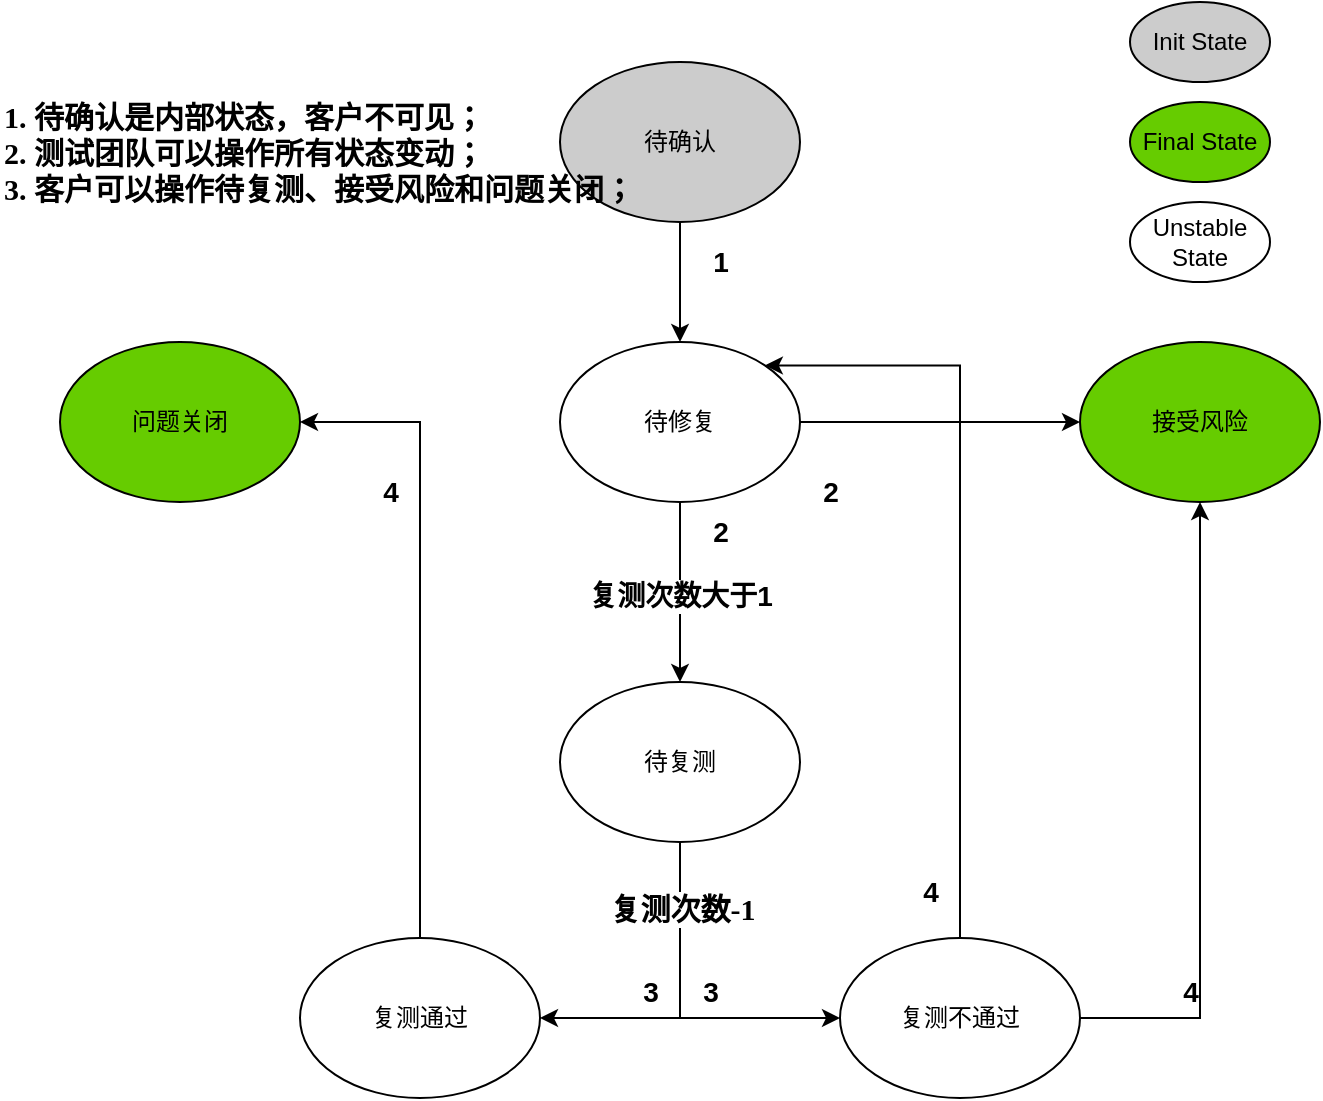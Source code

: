 <mxfile version="20.5.1" type="github">
  <diagram id="ysa-5UAIZGv6yvmk_Zik" name="Page-1">
    <mxGraphModel dx="1422" dy="706" grid="1" gridSize="10" guides="1" tooltips="1" connect="1" arrows="1" fold="1" page="1" pageScale="1" pageWidth="1169" pageHeight="827" background="#FFFFFF" math="0" shadow="0">
      <root>
        <mxCell id="0" />
        <mxCell id="1" parent="0" />
        <mxCell id="R5EZcz4ksub6QIZqY8Q5-1" value="待确认" style="ellipse;whiteSpace=wrap;html=1;fillColor=#CCCCCC;" parent="1" vertex="1">
          <mxGeometry x="500" y="180" width="120" height="80" as="geometry" />
        </mxCell>
        <mxCell id="R5EZcz4ksub6QIZqY8Q5-2" value="待修复" style="ellipse;whiteSpace=wrap;html=1;" parent="1" vertex="1">
          <mxGeometry x="500" y="320" width="120" height="80" as="geometry" />
        </mxCell>
        <mxCell id="R5EZcz4ksub6QIZqY8Q5-3" value="待复测" style="ellipse;whiteSpace=wrap;html=1;" parent="1" vertex="1">
          <mxGeometry x="500" y="490" width="120" height="80" as="geometry" />
        </mxCell>
        <mxCell id="R5EZcz4ksub6QIZqY8Q5-4" value="复测通过" style="ellipse;whiteSpace=wrap;html=1;" parent="1" vertex="1">
          <mxGeometry x="370" y="618" width="120" height="80" as="geometry" />
        </mxCell>
        <mxCell id="R5EZcz4ksub6QIZqY8Q5-5" value="复测不通过" style="ellipse;whiteSpace=wrap;html=1;" parent="1" vertex="1">
          <mxGeometry x="640" y="618" width="120" height="80" as="geometry" />
        </mxCell>
        <mxCell id="R5EZcz4ksub6QIZqY8Q5-6" value="接受风险" style="ellipse;whiteSpace=wrap;html=1;fillColor=#66CC00;" parent="1" vertex="1">
          <mxGeometry x="760" y="320" width="120" height="80" as="geometry" />
        </mxCell>
        <mxCell id="R5EZcz4ksub6QIZqY8Q5-7" value="问题关闭" style="ellipse;whiteSpace=wrap;html=1;fillColor=#66CC00;" parent="1" vertex="1">
          <mxGeometry x="250" y="320" width="120" height="80" as="geometry" />
        </mxCell>
        <mxCell id="R5EZcz4ksub6QIZqY8Q5-8" value="" style="endArrow=classic;html=1;rounded=0;exitX=0.5;exitY=1;exitDx=0;exitDy=0;entryX=0.5;entryY=0;entryDx=0;entryDy=0;" parent="1" source="R5EZcz4ksub6QIZqY8Q5-1" target="R5EZcz4ksub6QIZqY8Q5-2" edge="1">
          <mxGeometry width="50" height="50" relative="1" as="geometry">
            <mxPoint x="560" y="420" as="sourcePoint" />
            <mxPoint x="610" y="370" as="targetPoint" />
          </mxGeometry>
        </mxCell>
        <mxCell id="R5EZcz4ksub6QIZqY8Q5-9" value="" style="endArrow=classic;html=1;rounded=0;exitX=0.5;exitY=1;exitDx=0;exitDy=0;entryX=0.5;entryY=0;entryDx=0;entryDy=0;" parent="1" source="R5EZcz4ksub6QIZqY8Q5-2" target="R5EZcz4ksub6QIZqY8Q5-3" edge="1">
          <mxGeometry width="50" height="50" relative="1" as="geometry">
            <mxPoint x="560" y="420" as="sourcePoint" />
            <mxPoint x="610" y="370" as="targetPoint" />
          </mxGeometry>
        </mxCell>
        <mxCell id="R5EZcz4ksub6QIZqY8Q5-23" value="&lt;b&gt;&lt;font style=&quot;font-size: 14px;&quot;&gt;复测次数大于1&lt;/font&gt;&lt;/b&gt;" style="edgeLabel;html=1;align=center;verticalAlign=middle;resizable=0;points=[];" parent="R5EZcz4ksub6QIZqY8Q5-9" vertex="1" connectable="0">
          <mxGeometry x="-0.333" y="2" relative="1" as="geometry">
            <mxPoint x="-2" y="17" as="offset" />
          </mxGeometry>
        </mxCell>
        <mxCell id="R5EZcz4ksub6QIZqY8Q5-10" value="" style="endArrow=classic;html=1;rounded=0;exitX=0.5;exitY=1;exitDx=0;exitDy=0;entryX=1;entryY=0.5;entryDx=0;entryDy=0;edgeStyle=orthogonalEdgeStyle;" parent="1" source="R5EZcz4ksub6QIZqY8Q5-3" target="R5EZcz4ksub6QIZqY8Q5-4" edge="1">
          <mxGeometry width="50" height="50" relative="1" as="geometry">
            <mxPoint x="560" y="488" as="sourcePoint" />
            <mxPoint x="610" y="438" as="targetPoint" />
          </mxGeometry>
        </mxCell>
        <mxCell id="R5EZcz4ksub6QIZqY8Q5-11" value="" style="endArrow=classic;html=1;rounded=0;exitX=0.5;exitY=0;exitDx=0;exitDy=0;entryX=1;entryY=0.5;entryDx=0;entryDy=0;edgeStyle=orthogonalEdgeStyle;" parent="1" source="R5EZcz4ksub6QIZqY8Q5-4" target="R5EZcz4ksub6QIZqY8Q5-7" edge="1">
          <mxGeometry width="50" height="50" relative="1" as="geometry">
            <mxPoint x="560" y="520" as="sourcePoint" />
            <mxPoint x="610" y="470" as="targetPoint" />
          </mxGeometry>
        </mxCell>
        <mxCell id="R5EZcz4ksub6QIZqY8Q5-12" value="" style="endArrow=classic;html=1;rounded=0;entryX=0;entryY=0.5;entryDx=0;entryDy=0;exitX=0.5;exitY=1;exitDx=0;exitDy=0;edgeStyle=orthogonalEdgeStyle;" parent="1" source="R5EZcz4ksub6QIZqY8Q5-3" target="R5EZcz4ksub6QIZqY8Q5-5" edge="1">
          <mxGeometry width="50" height="50" relative="1" as="geometry">
            <mxPoint x="630" y="728" as="sourcePoint" />
            <mxPoint x="680" y="678" as="targetPoint" />
          </mxGeometry>
        </mxCell>
        <mxCell id="holnna0QpmAC-s_6KeYl-2" value="&lt;b&gt;复测次数-1&lt;/b&gt;" style="edgeLabel;html=1;align=center;verticalAlign=middle;resizable=0;points=[];fontSize=15;fontFamily=Georgia;" parent="R5EZcz4ksub6QIZqY8Q5-12" vertex="1" connectable="0">
          <mxGeometry x="-0.607" y="1" relative="1" as="geometry">
            <mxPoint as="offset" />
          </mxGeometry>
        </mxCell>
        <mxCell id="R5EZcz4ksub6QIZqY8Q5-14" value="" style="endArrow=classic;html=1;rounded=0;exitX=1;exitY=0.5;exitDx=0;exitDy=0;entryX=0.5;entryY=1;entryDx=0;entryDy=0;edgeStyle=orthogonalEdgeStyle;" parent="1" source="R5EZcz4ksub6QIZqY8Q5-5" target="R5EZcz4ksub6QIZqY8Q5-6" edge="1">
          <mxGeometry width="50" height="50" relative="1" as="geometry">
            <mxPoint x="1000" y="470" as="sourcePoint" />
            <mxPoint x="1050" y="420" as="targetPoint" />
          </mxGeometry>
        </mxCell>
        <mxCell id="R5EZcz4ksub6QIZqY8Q5-15" value="" style="endArrow=classic;html=1;rounded=0;entryX=1;entryY=0;entryDx=0;entryDy=0;exitX=0.5;exitY=0;exitDx=0;exitDy=0;edgeStyle=orthogonalEdgeStyle;elbow=vertical;" parent="1" source="R5EZcz4ksub6QIZqY8Q5-5" target="R5EZcz4ksub6QIZqY8Q5-2" edge="1">
          <mxGeometry width="50" height="50" relative="1" as="geometry">
            <mxPoint x="560" y="520" as="sourcePoint" />
            <mxPoint x="610" y="470" as="targetPoint" />
            <Array as="points">
              <mxPoint x="700" y="332" />
            </Array>
          </mxGeometry>
        </mxCell>
        <mxCell id="R5EZcz4ksub6QIZqY8Q5-16" value="" style="endArrow=classic;html=1;rounded=0;elbow=vertical;entryX=0;entryY=0.5;entryDx=0;entryDy=0;exitX=1;exitY=0.5;exitDx=0;exitDy=0;edgeStyle=orthogonalEdgeStyle;" parent="1" source="R5EZcz4ksub6QIZqY8Q5-2" target="R5EZcz4ksub6QIZqY8Q5-6" edge="1">
          <mxGeometry width="50" height="50" relative="1" as="geometry">
            <mxPoint x="640" y="420" as="sourcePoint" />
            <mxPoint x="610" y="470" as="targetPoint" />
          </mxGeometry>
        </mxCell>
        <mxCell id="R5EZcz4ksub6QIZqY8Q5-19" value="Unstable State" style="ellipse;whiteSpace=wrap;html=1;" parent="1" vertex="1">
          <mxGeometry x="785" y="250" width="70" height="40" as="geometry" />
        </mxCell>
        <mxCell id="R5EZcz4ksub6QIZqY8Q5-21" value="Final State" style="ellipse;whiteSpace=wrap;html=1;fillColor=#66CC00;" parent="1" vertex="1">
          <mxGeometry x="785" y="200" width="70" height="40" as="geometry" />
        </mxCell>
        <mxCell id="R5EZcz4ksub6QIZqY8Q5-22" value="Init State" style="ellipse;whiteSpace=wrap;html=1;fillColor=#CCCCCC;" parent="1" vertex="1">
          <mxGeometry x="785" y="150" width="70" height="40" as="geometry" />
        </mxCell>
        <mxCell id="R5EZcz4ksub6QIZqY8Q5-25" value="&lt;b&gt;1&lt;/b&gt;" style="text;html=1;align=center;verticalAlign=middle;resizable=0;points=[];autosize=1;strokeColor=none;fillColor=none;fontSize=14;" parent="1" vertex="1">
          <mxGeometry x="565" y="265" width="30" height="30" as="geometry" />
        </mxCell>
        <mxCell id="R5EZcz4ksub6QIZqY8Q5-26" value="&lt;b&gt;2&lt;/b&gt;" style="text;html=1;align=center;verticalAlign=middle;resizable=0;points=[];autosize=1;strokeColor=none;fillColor=none;fontSize=14;" parent="1" vertex="1">
          <mxGeometry x="565" y="400" width="30" height="30" as="geometry" />
        </mxCell>
        <mxCell id="R5EZcz4ksub6QIZqY8Q5-27" value="&lt;b&gt;2&lt;/b&gt;" style="text;html=1;align=center;verticalAlign=middle;resizable=0;points=[];autosize=1;strokeColor=none;fillColor=none;fontSize=14;" parent="1" vertex="1">
          <mxGeometry x="620" y="380" width="30" height="30" as="geometry" />
        </mxCell>
        <mxCell id="R5EZcz4ksub6QIZqY8Q5-29" value="&lt;b&gt;3&lt;/b&gt;" style="text;html=1;align=center;verticalAlign=middle;resizable=0;points=[];autosize=1;strokeColor=none;fillColor=none;fontSize=14;" parent="1" vertex="1">
          <mxGeometry x="560" y="630" width="30" height="30" as="geometry" />
        </mxCell>
        <mxCell id="R5EZcz4ksub6QIZqY8Q5-30" value="&lt;b&gt;4&lt;/b&gt;" style="text;html=1;align=center;verticalAlign=middle;resizable=0;points=[];autosize=1;strokeColor=none;fillColor=none;fontSize=14;" parent="1" vertex="1">
          <mxGeometry x="400" y="380" width="30" height="30" as="geometry" />
        </mxCell>
        <mxCell id="R5EZcz4ksub6QIZqY8Q5-31" value="&lt;b&gt;4&lt;/b&gt;" style="text;html=1;align=center;verticalAlign=middle;resizable=0;points=[];autosize=1;strokeColor=none;fillColor=none;fontSize=14;" parent="1" vertex="1">
          <mxGeometry x="800" y="630" width="30" height="30" as="geometry" />
        </mxCell>
        <mxCell id="R5EZcz4ksub6QIZqY8Q5-32" value="&lt;b&gt;3&lt;/b&gt;" style="text;html=1;align=center;verticalAlign=middle;resizable=0;points=[];autosize=1;strokeColor=none;fillColor=none;fontSize=14;" parent="1" vertex="1">
          <mxGeometry x="530" y="630" width="30" height="30" as="geometry" />
        </mxCell>
        <mxCell id="holnna0QpmAC-s_6KeYl-1" value="&lt;b style=&quot;font-size: 15px;&quot;&gt;&lt;font face=&quot;Georgia&quot;&gt;1. 待确认是内部状态，客户不可见；&lt;br&gt;2. 测试团队可以操作所有状态变动；&lt;br&gt;3. 客户可以操作待复测、接受风险和问题关闭；&lt;/font&gt;&lt;/b&gt;" style="text;html=1;align=left;verticalAlign=middle;resizable=0;points=[];autosize=1;strokeColor=none;fillColor=none;" parent="1" vertex="1">
          <mxGeometry x="220" y="190" width="340" height="70" as="geometry" />
        </mxCell>
        <mxCell id="SqzyMnPPzymFSGO_3pvY-1" value="&lt;b&gt;4&lt;/b&gt;" style="text;html=1;align=center;verticalAlign=middle;resizable=0;points=[];autosize=1;strokeColor=none;fillColor=none;fontSize=14;" vertex="1" parent="1">
          <mxGeometry x="670" y="580" width="30" height="30" as="geometry" />
        </mxCell>
      </root>
    </mxGraphModel>
  </diagram>
</mxfile>
